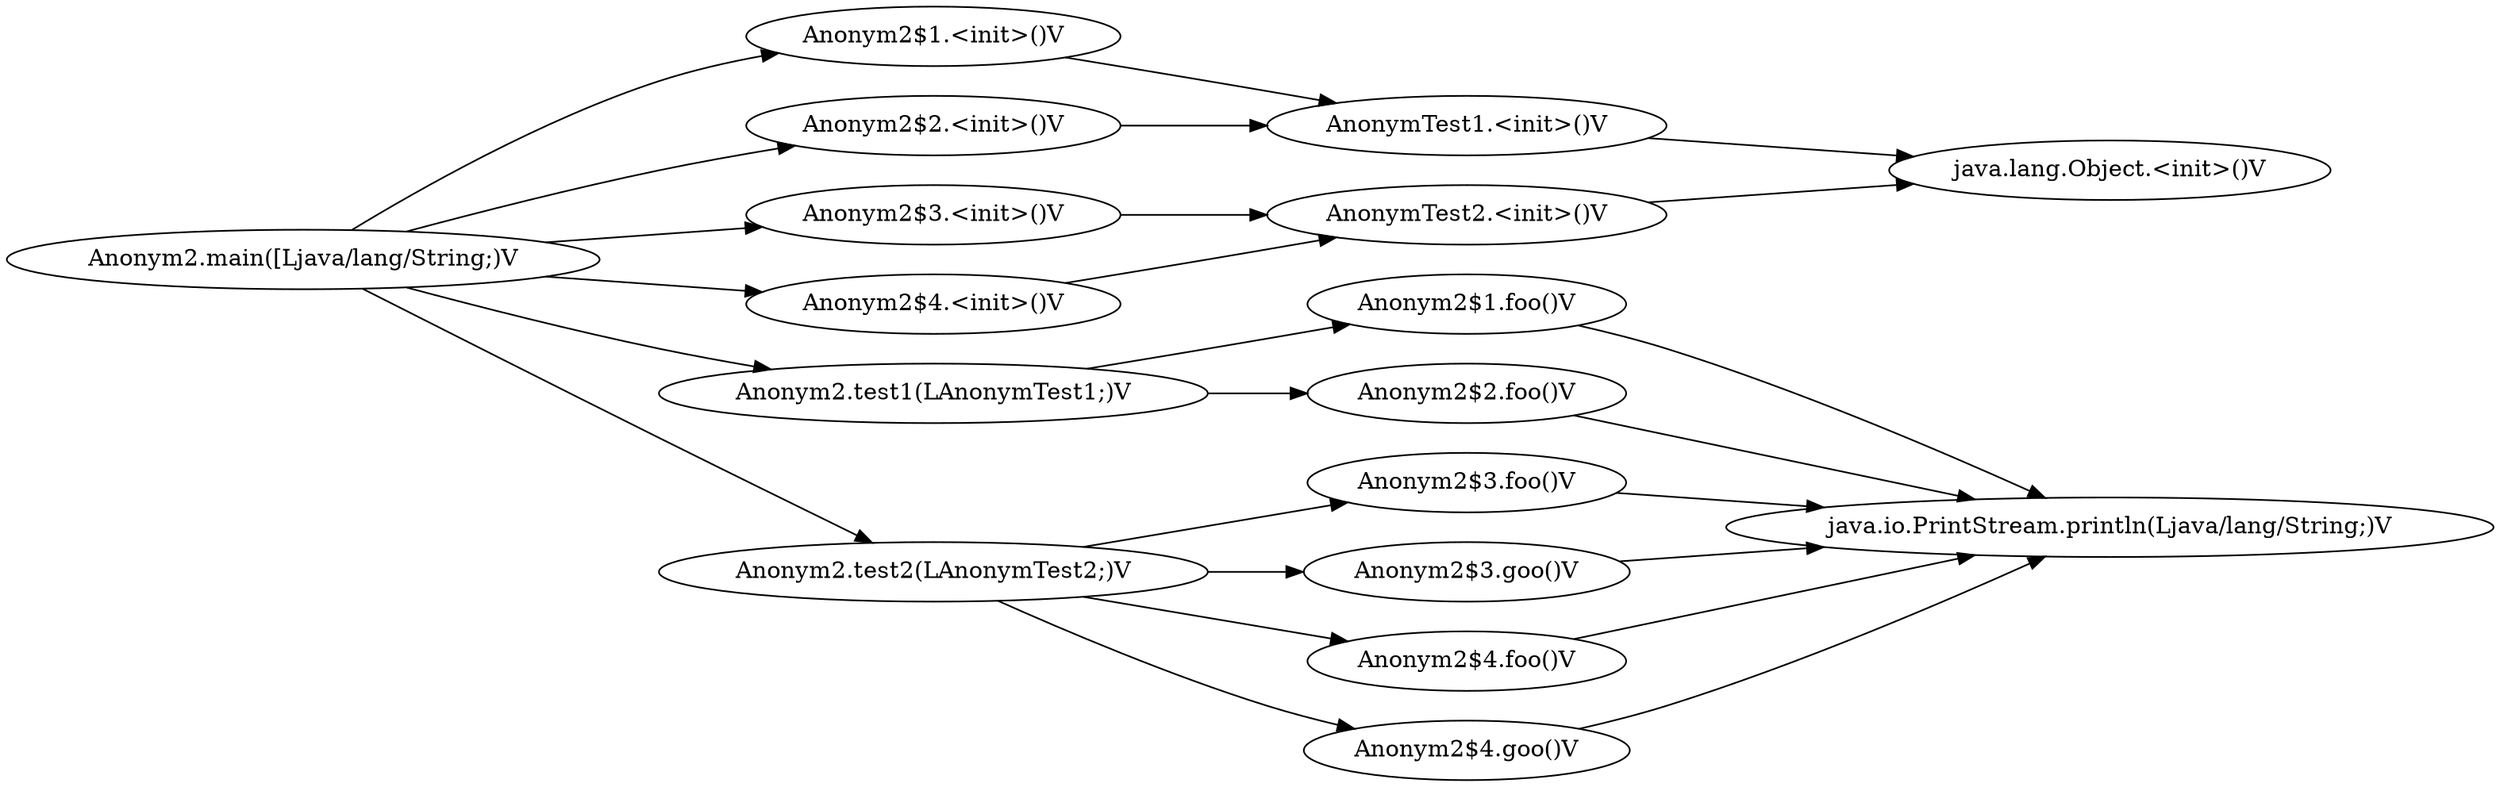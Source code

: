 digraph graphname {
rankdir="LR";
1 [label="Anonym2$1.<init>()V"]
9 [label="Anonym2$1.foo()V"]
3 [label="Anonym2$2.<init>()V"]
10 [label="Anonym2$2.foo()V"]
4 [label="Anonym2$3.<init>()V"]
13 [label="Anonym2$3.foo()V"]
15 [label="Anonym2$3.goo()V"]
6 [label="Anonym2$4.<init>()V"]
14 [label="Anonym2$4.foo()V"]
16 [label="Anonym2$4.goo()V"]
0 [label="Anonym2.main([Ljava/lang/String;)V"]
2 [label="Anonym2.test1(LAnonymTest1;)V"]
5 [label="Anonym2.test2(LAnonymTest2;)V"]
7 [label="AnonymTest1.<init>()V"]
12 [label="AnonymTest2.<init>()V"]
11 [label="java.io.PrintStream.println(Ljava/lang/String;)V"]
8 [label="java.lang.Object.<init>()V"]
0 -> 1
0 -> 2
0 -> 3
0 -> 4
0 -> 5
0 -> 6
1 -> 7
2 -> 9
2 -> 10
3 -> 7
4 -> 12
5 -> 13
5 -> 14
5 -> 15
5 -> 16
6 -> 12
7 -> 8
9 -> 11
10 -> 11
12 -> 8
13 -> 11
14 -> 11
15 -> 11
16 -> 11
}
